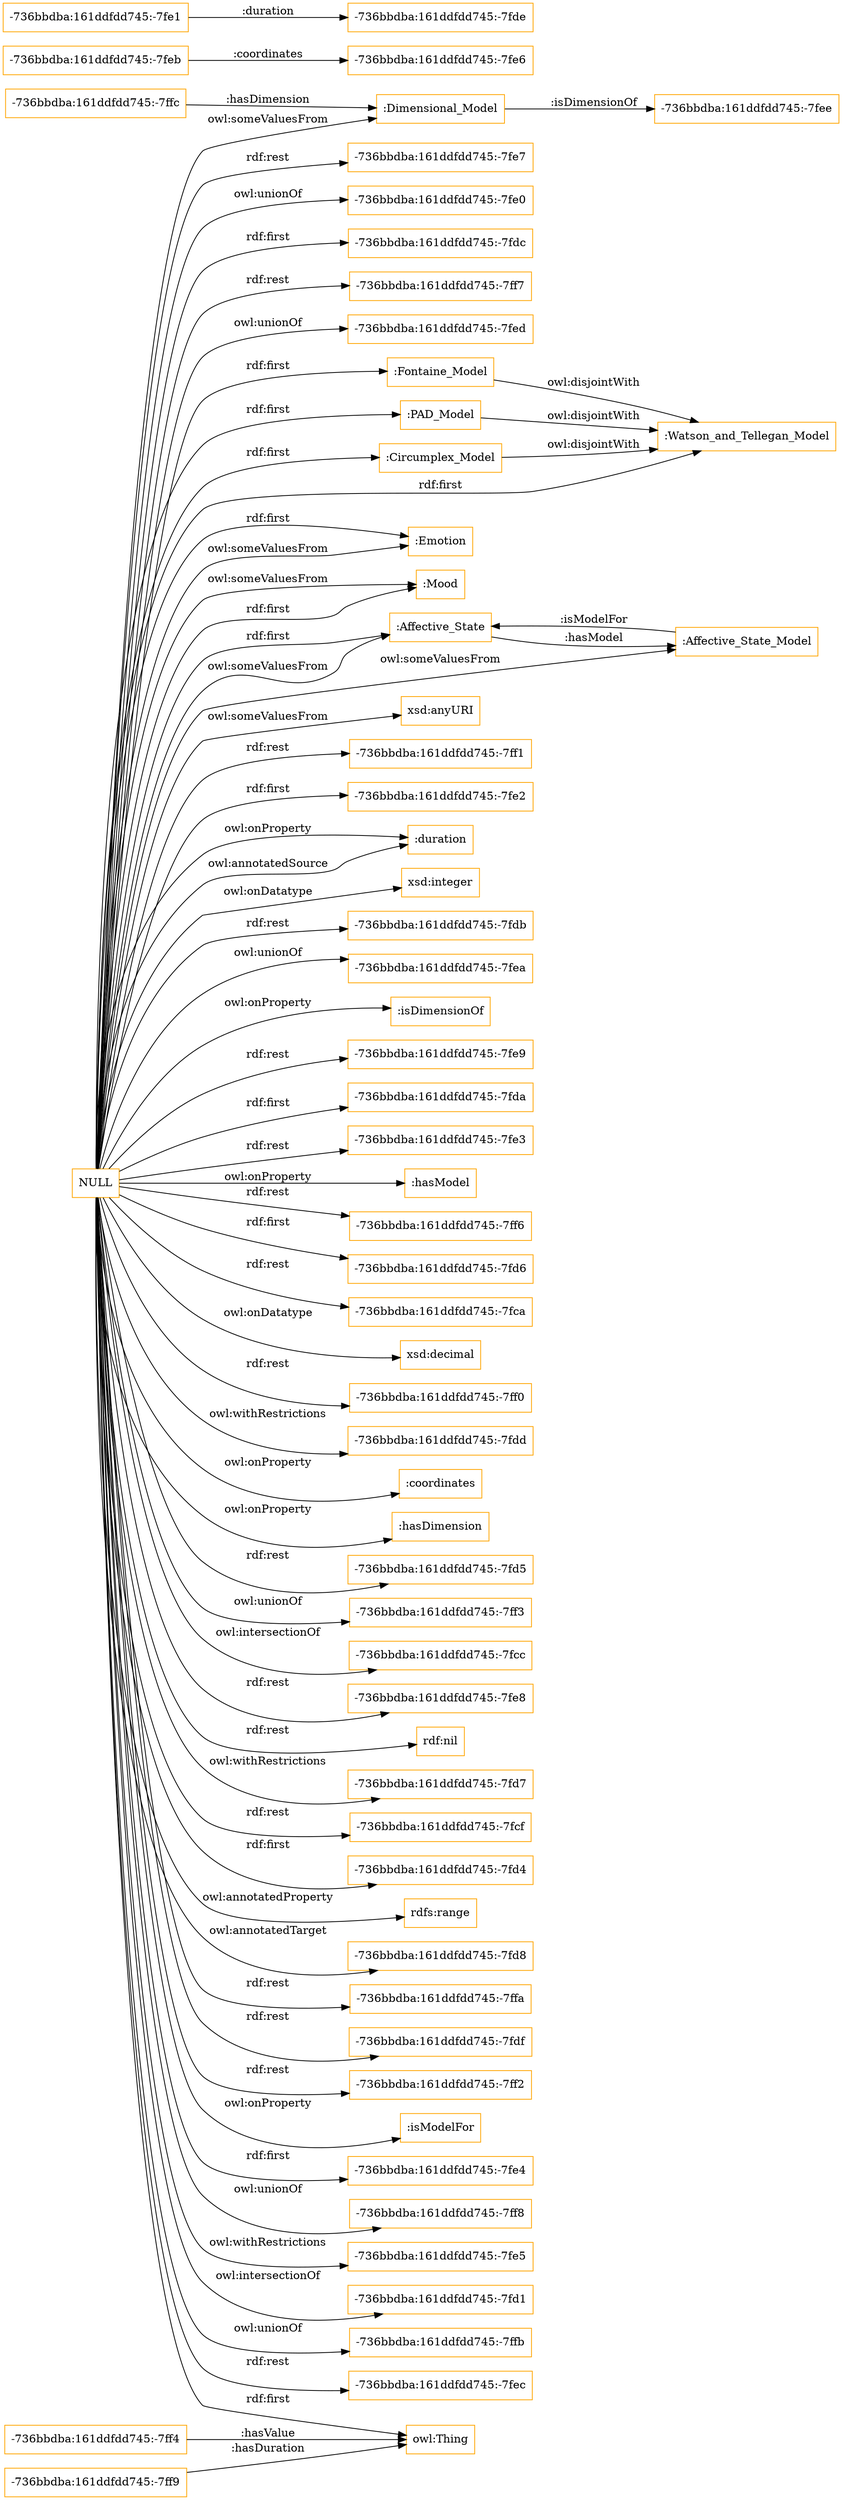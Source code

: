 digraph ar2dtool_diagram { 
rankdir=LR;
size="1501"
node [shape = rectangle, color="orange"]; ":Dimensional_Model" ":Fontaine_Model" "-736bbdba:161ddfdd745:-7ff4" ":PAD_Model" "-736bbdba:161ddfdd745:-7feb" ":Emotion" "-736bbdba:161ddfdd745:-7ff9" ":Mood" ":Affective_State" "-736bbdba:161ddfdd745:-7fe1" ":Watson_and_Tellegan_Model" "-736bbdba:161ddfdd745:-7ffc" "-736bbdba:161ddfdd745:-7fee" ":Affective_State_Model" ":Circumplex_Model" ; /*classes style*/
	":Circumplex_Model" -> ":Watson_and_Tellegan_Model" [ label = "owl:disjointWith" ];
	":Fontaine_Model" -> ":Watson_and_Tellegan_Model" [ label = "owl:disjointWith" ];
	":PAD_Model" -> ":Watson_and_Tellegan_Model" [ label = "owl:disjointWith" ];
	"NULL" -> ":PAD_Model" [ label = "rdf:first" ];
	"NULL" -> "xsd:anyURI" [ label = "owl:someValuesFrom" ];
	"NULL" -> "-736bbdba:161ddfdd745:-7ff1" [ label = "rdf:rest" ];
	"NULL" -> "-736bbdba:161ddfdd745:-7fe2" [ label = "rdf:first" ];
	"NULL" -> ":duration" [ label = "owl:onProperty" ];
	"NULL" -> "xsd:integer" [ label = "owl:onDatatype" ];
	"NULL" -> "-736bbdba:161ddfdd745:-7fdb" [ label = "rdf:rest" ];
	"NULL" -> "-736bbdba:161ddfdd745:-7fea" [ label = "owl:unionOf" ];
	"NULL" -> ":isDimensionOf" [ label = "owl:onProperty" ];
	"NULL" -> "-736bbdba:161ddfdd745:-7fe9" [ label = "rdf:rest" ];
	"NULL" -> "-736bbdba:161ddfdd745:-7fda" [ label = "rdf:first" ];
	"NULL" -> "-736bbdba:161ddfdd745:-7fe3" [ label = "rdf:rest" ];
	"NULL" -> ":hasModel" [ label = "owl:onProperty" ];
	"NULL" -> "-736bbdba:161ddfdd745:-7ff6" [ label = "rdf:rest" ];
	"NULL" -> "-736bbdba:161ddfdd745:-7fd6" [ label = "rdf:first" ];
	"NULL" -> "-736bbdba:161ddfdd745:-7fca" [ label = "rdf:rest" ];
	"NULL" -> "xsd:decimal" [ label = "owl:onDatatype" ];
	"NULL" -> "-736bbdba:161ddfdd745:-7ff0" [ label = "rdf:rest" ];
	"NULL" -> "-736bbdba:161ddfdd745:-7fdd" [ label = "owl:withRestrictions" ];
	"NULL" -> ":coordinates" [ label = "owl:onProperty" ];
	"NULL" -> ":hasDimension" [ label = "owl:onProperty" ];
	"NULL" -> "-736bbdba:161ddfdd745:-7fd5" [ label = "rdf:rest" ];
	"NULL" -> "-736bbdba:161ddfdd745:-7ff3" [ label = "owl:unionOf" ];
	"NULL" -> "-736bbdba:161ddfdd745:-7fcc" [ label = "owl:intersectionOf" ];
	"NULL" -> ":Affective_State_Model" [ label = "owl:someValuesFrom" ];
	"NULL" -> "-736bbdba:161ddfdd745:-7fe8" [ label = "rdf:rest" ];
	"NULL" -> ":Fontaine_Model" [ label = "rdf:first" ];
	"NULL" -> "rdf:nil" [ label = "rdf:rest" ];
	"NULL" -> ":Mood" [ label = "owl:someValuesFrom" ];
	"NULL" -> "-736bbdba:161ddfdd745:-7fd7" [ label = "owl:withRestrictions" ];
	"NULL" -> ":Circumplex_Model" [ label = "rdf:first" ];
	"NULL" -> "-736bbdba:161ddfdd745:-7fcf" [ label = "rdf:rest" ];
	"NULL" -> "-736bbdba:161ddfdd745:-7fd4" [ label = "rdf:first" ];
	"NULL" -> "rdfs:range" [ label = "owl:annotatedProperty" ];
	"NULL" -> "-736bbdba:161ddfdd745:-7fd8" [ label = "owl:annotatedTarget" ];
	"NULL" -> ":Emotion" [ label = "rdf:first" ];
	"NULL" -> "-736bbdba:161ddfdd745:-7ffa" [ label = "rdf:rest" ];
	"NULL" -> ":duration" [ label = "owl:annotatedSource" ];
	"NULL" -> "-736bbdba:161ddfdd745:-7fdf" [ label = "rdf:rest" ];
	"NULL" -> "owl:Thing" [ label = "rdf:first" ];
	"NULL" -> "-736bbdba:161ddfdd745:-7ff2" [ label = "rdf:rest" ];
	"NULL" -> ":Emotion" [ label = "owl:someValuesFrom" ];
	"NULL" -> ":Affective_State" [ label = "owl:someValuesFrom" ];
	"NULL" -> ":Watson_and_Tellegan_Model" [ label = "rdf:first" ];
	"NULL" -> ":isModelFor" [ label = "owl:onProperty" ];
	"NULL" -> "-736bbdba:161ddfdd745:-7fe4" [ label = "rdf:first" ];
	"NULL" -> "-736bbdba:161ddfdd745:-7ff8" [ label = "owl:unionOf" ];
	"NULL" -> "-736bbdba:161ddfdd745:-7fe5" [ label = "owl:withRestrictions" ];
	"NULL" -> "-736bbdba:161ddfdd745:-7fd1" [ label = "owl:intersectionOf" ];
	"NULL" -> "-736bbdba:161ddfdd745:-7ffb" [ label = "owl:unionOf" ];
	"NULL" -> "-736bbdba:161ddfdd745:-7fec" [ label = "rdf:rest" ];
	"NULL" -> "-736bbdba:161ddfdd745:-7fe7" [ label = "rdf:rest" ];
	"NULL" -> ":Mood" [ label = "rdf:first" ];
	"NULL" -> ":Affective_State" [ label = "rdf:first" ];
	"NULL" -> ":Dimensional_Model" [ label = "owl:someValuesFrom" ];
	"NULL" -> "-736bbdba:161ddfdd745:-7fe0" [ label = "owl:unionOf" ];
	"NULL" -> "-736bbdba:161ddfdd745:-7fdc" [ label = "rdf:first" ];
	"NULL" -> "-736bbdba:161ddfdd745:-7ff7" [ label = "rdf:rest" ];
	"NULL" -> "-736bbdba:161ddfdd745:-7fed" [ label = "owl:unionOf" ];
	":Dimensional_Model" -> "-736bbdba:161ddfdd745:-7fee" [ label = ":isDimensionOf" ];
	"-736bbdba:161ddfdd745:-7feb" -> "-736bbdba:161ddfdd745:-7fe6" [ label = ":coordinates" ];
	":Affective_State_Model" -> ":Affective_State" [ label = ":isModelFor" ];
	"-736bbdba:161ddfdd745:-7ffc" -> ":Dimensional_Model" [ label = ":hasDimension" ];
	":Affective_State" -> ":Affective_State_Model" [ label = ":hasModel" ];
	"-736bbdba:161ddfdd745:-7ff4" -> "owl:Thing" [ label = ":hasValue" ];
	"-736bbdba:161ddfdd745:-7fe1" -> "-736bbdba:161ddfdd745:-7fde" [ label = ":duration" ];
	"-736bbdba:161ddfdd745:-7ff9" -> "owl:Thing" [ label = ":hasDuration" ];

}

